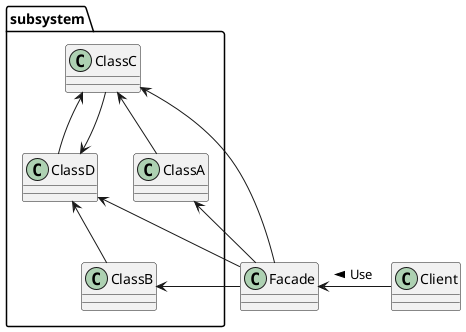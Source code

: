 @startuml

class Facade {

}

package subsystem {
	class ClassA {
	}
	class ClassB {
	}
	class ClassC {
	}
	class ClassD {
	}
}
ClassA <-right- Facade
ClassB <-right- Facade
ClassC <-right- Facade
ClassD <-right- Facade
ClassC <-- ClassA
ClassD <-- ClassB
ClassC <-- ClassD
ClassD <-- ClassC
Facade  <-right- Client : Use <


@enduml